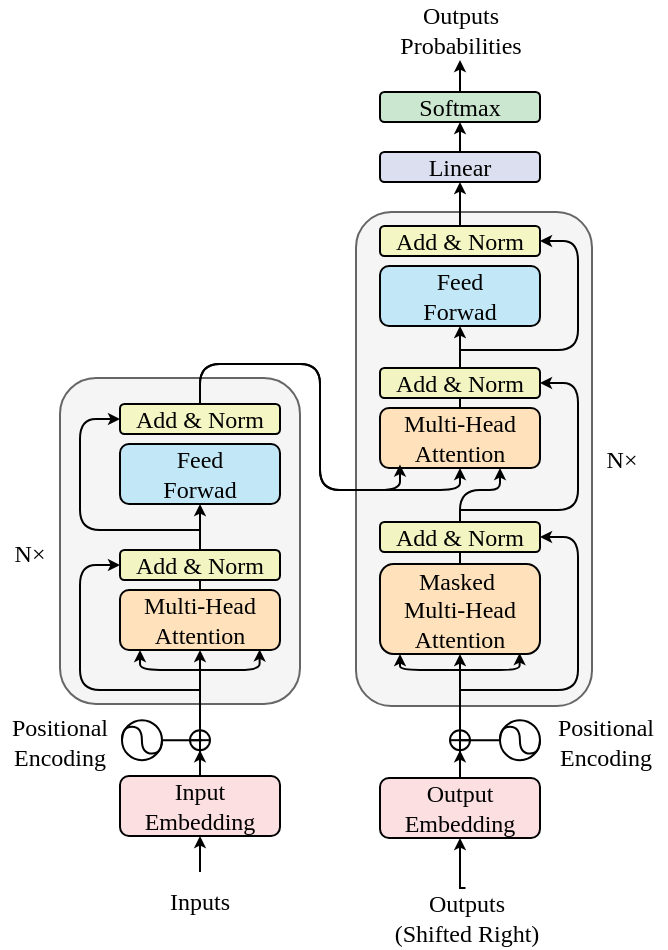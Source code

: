 <mxfile version="24.7.17">
  <diagram name="第 1 页" id="jiCCyVHoRuuDWaUez6bW">
    <mxGraphModel dx="875" dy="531" grid="1" gridSize="10" guides="1" tooltips="1" connect="1" arrows="1" fold="1" page="1" pageScale="1" pageWidth="827" pageHeight="1169" math="0" shadow="0">
      <root>
        <mxCell id="0" />
        <mxCell id="1" parent="0" />
        <mxCell id="Zt5lVVZnEz9uS3QHHJpR-75" value="" style="rounded=1;whiteSpace=wrap;html=1;fillColor=#f5f5f5;fontColor=#333333;strokeColor=#666666;fontFamily=Times New Roman;" parent="1" vertex="1">
          <mxGeometry x="278" y="571" width="118" height="247" as="geometry" />
        </mxCell>
        <mxCell id="Zt5lVVZnEz9uS3QHHJpR-66" style="edgeStyle=orthogonalEdgeStyle;rounded=1;orthogonalLoop=1;jettySize=auto;html=1;entryX=1;entryY=0.5;entryDx=0;entryDy=0;fontFamily=Times New Roman;endSize=3;curved=0;" parent="1" target="Zt5lVVZnEz9uS3QHHJpR-55" edge="1">
          <mxGeometry relative="1" as="geometry">
            <mxPoint x="330" y="720" as="sourcePoint" />
            <mxPoint x="407" y="904" as="targetPoint" />
            <Array as="points">
              <mxPoint x="330" y="720" />
              <mxPoint x="389" y="720" />
              <mxPoint x="389" y="656" />
            </Array>
          </mxGeometry>
        </mxCell>
        <mxCell id="Zt5lVVZnEz9uS3QHHJpR-51" value="" style="rounded=1;whiteSpace=wrap;html=1;fillColor=#f5f5f5;fontColor=#333333;strokeColor=#666666;fontFamily=Times New Roman;" parent="1" vertex="1">
          <mxGeometry x="130" y="654" width="120" height="163" as="geometry" />
        </mxCell>
        <mxCell id="Zt5lVVZnEz9uS3QHHJpR-5" style="edgeStyle=orthogonalEdgeStyle;rounded=0;orthogonalLoop=1;jettySize=auto;html=1;exitX=0.5;exitY=0;exitDx=0;exitDy=0;entryX=0.5;entryY=1;entryDx=0;entryDy=0;strokeWidth=1;fontFamily=Times New Roman;endSize=3;" parent="1" source="Zt5lVVZnEz9uS3QHHJpR-1" target="Zt5lVVZnEz9uS3QHHJpR-2" edge="1">
          <mxGeometry relative="1" as="geometry" />
        </mxCell>
        <mxCell id="Zt5lVVZnEz9uS3QHHJpR-1" value="Multi-Head Attention" style="rounded=1;whiteSpace=wrap;html=1;fontFamily=Times New Roman;fillColor=#ffe1bb;strokeColor=#000000;strokeWidth=1;" parent="1" vertex="1">
          <mxGeometry x="160" y="760" width="80" height="30" as="geometry" />
        </mxCell>
        <mxCell id="Zt5lVVZnEz9uS3QHHJpR-2" value="Feed&lt;div&gt;Forwad&lt;/div&gt;" style="rounded=1;whiteSpace=wrap;html=1;fontFamily=Times New Roman;strokeWidth=1;fillColor=#c2e7f7;" parent="1" vertex="1">
          <mxGeometry x="160" y="687" width="80" height="30" as="geometry" />
        </mxCell>
        <mxCell id="Zt5lVVZnEz9uS3QHHJpR-30" style="edgeStyle=orthogonalEdgeStyle;rounded=1;orthogonalLoop=1;jettySize=auto;html=1;entryX=0;entryY=0.5;entryDx=0;entryDy=0;fontFamily=Times New Roman;endSize=3;curved=0;" parent="1" target="Zt5lVVZnEz9uS3QHHJpR-4" edge="1">
          <mxGeometry relative="1" as="geometry">
            <Array as="points">
              <mxPoint x="200" y="730" />
              <mxPoint x="140" y="730" />
              <mxPoint x="140" y="675" />
            </Array>
            <mxPoint x="200" y="730" as="sourcePoint" />
          </mxGeometry>
        </mxCell>
        <mxCell id="Zt5lVVZnEz9uS3QHHJpR-3" value="Add &amp;amp; Norm" style="rounded=1;whiteSpace=wrap;html=1;fontFamily=Times New Roman;fillColor=#f2f4c2;strokeColor=#000000;strokeWidth=1;" parent="1" vertex="1">
          <mxGeometry x="160" y="740" width="80" height="15" as="geometry" />
        </mxCell>
        <mxCell id="Zt5lVVZnEz9uS3QHHJpR-4" value="Add &amp;amp; Norm" style="rounded=1;whiteSpace=wrap;html=1;fontFamily=Times New Roman;strokeWidth=1;fillColor=#f4f6c3;" parent="1" vertex="1">
          <mxGeometry x="160" y="667" width="80" height="15" as="geometry" />
        </mxCell>
        <mxCell id="Zt5lVVZnEz9uS3QHHJpR-21" style="edgeStyle=orthogonalEdgeStyle;rounded=0;orthogonalLoop=1;jettySize=auto;html=1;entryX=0.5;entryY=1;entryDx=0;entryDy=0;fontFamily=Times New Roman;endSize=3;" parent="1" source="Zt5lVVZnEz9uS3QHHJpR-8" target="Zt5lVVZnEz9uS3QHHJpR-1" edge="1">
          <mxGeometry relative="1" as="geometry" />
        </mxCell>
        <mxCell id="Zt5lVVZnEz9uS3QHHJpR-25" style="edgeStyle=orthogonalEdgeStyle;rounded=1;orthogonalLoop=1;jettySize=auto;html=1;entryX=0.873;entryY=0.99;entryDx=0;entryDy=0;entryPerimeter=0;fontFamily=Times New Roman;endSize=3;curved=0;" parent="1" target="Zt5lVVZnEz9uS3QHHJpR-1" edge="1">
          <mxGeometry relative="1" as="geometry">
            <Array as="points">
              <mxPoint x="200" y="800" />
              <mxPoint x="230" y="800" />
            </Array>
            <mxPoint x="200" y="800" as="sourcePoint" />
          </mxGeometry>
        </mxCell>
        <mxCell id="Zt5lVVZnEz9uS3QHHJpR-28" style="edgeStyle=orthogonalEdgeStyle;rounded=1;orthogonalLoop=1;jettySize=auto;html=1;entryX=0;entryY=0.5;entryDx=0;entryDy=0;fontFamily=Times New Roman;endSize=3;curved=0;" parent="1" target="Zt5lVVZnEz9uS3QHHJpR-3" edge="1">
          <mxGeometry relative="1" as="geometry">
            <Array as="points">
              <mxPoint x="200" y="810" />
              <mxPoint x="140" y="810" />
              <mxPoint x="140" y="748" />
            </Array>
            <mxPoint x="200" y="810" as="sourcePoint" />
          </mxGeometry>
        </mxCell>
        <mxCell id="Zt5lVVZnEz9uS3QHHJpR-8" value="" style="shape=orEllipse;perimeter=ellipsePerimeter;whiteSpace=wrap;html=1;backgroundOutline=1;fontFamily=Times New Roman;" parent="1" vertex="1">
          <mxGeometry x="195" y="830.09" width="10" height="10" as="geometry" />
        </mxCell>
        <mxCell id="Zt5lVVZnEz9uS3QHHJpR-19" style="edgeStyle=orthogonalEdgeStyle;rounded=0;orthogonalLoop=1;jettySize=auto;html=1;entryX=0.5;entryY=1;entryDx=0;entryDy=0;fontFamily=Times New Roman;endSize=3;" parent="1" source="Zt5lVVZnEz9uS3QHHJpR-18" target="Zt5lVVZnEz9uS3QHHJpR-8" edge="1">
          <mxGeometry relative="1" as="geometry" />
        </mxCell>
        <mxCell id="Zt5lVVZnEz9uS3QHHJpR-18" value="Input&lt;div&gt;Embedding&lt;/div&gt;" style="rounded=1;whiteSpace=wrap;html=1;fontFamily=Times New Roman;fillColor=#fcdfe1;strokeColor=#000000;strokeWidth=1;" parent="1" vertex="1">
          <mxGeometry x="160" y="853" width="80" height="30" as="geometry" />
        </mxCell>
        <mxCell id="Zt5lVVZnEz9uS3QHHJpR-27" style="edgeStyle=orthogonalEdgeStyle;rounded=0;orthogonalLoop=1;jettySize=auto;html=1;entryX=0;entryY=0.5;entryDx=0;entryDy=0;endArrow=none;endFill=0;fontFamily=Times New Roman;" parent="1" source="Zt5lVVZnEz9uS3QHHJpR-9" target="Zt5lVVZnEz9uS3QHHJpR-8" edge="1">
          <mxGeometry relative="1" as="geometry" />
        </mxCell>
        <mxCell id="Zt5lVVZnEz9uS3QHHJpR-9" value="" style="ellipse;whiteSpace=wrap;html=1;aspect=fixed;movable=1;resizable=1;rotatable=1;deletable=1;editable=1;locked=0;connectable=1;container=0;fontFamily=Times New Roman;" parent="1" vertex="1">
          <mxGeometry x="161" y="825.09" width="20" height="20" as="geometry" />
        </mxCell>
        <mxCell id="Zt5lVVZnEz9uS3QHHJpR-16" value="" style="endArrow=none;html=1;rounded=0;edgeStyle=orthogonalEdgeStyle;curved=1;movable=1;resizable=1;rotatable=1;deletable=1;editable=1;locked=0;connectable=1;fontFamily=Times New Roman;" parent="1" edge="1">
          <mxGeometry width="50" height="50" relative="1" as="geometry">
            <mxPoint x="160.97" y="835.083" as="sourcePoint" />
            <mxPoint x="180.97" y="835.083" as="targetPoint" />
            <Array as="points">
              <mxPoint x="160.97" y="828.417" />
              <mxPoint x="170.97" y="828.417" />
              <mxPoint x="170.97" y="841.75" />
              <mxPoint x="180.97" y="841.75" />
            </Array>
          </mxGeometry>
        </mxCell>
        <mxCell id="Zt5lVVZnEz9uS3QHHJpR-24" style="edgeStyle=orthogonalEdgeStyle;rounded=0;orthogonalLoop=1;jettySize=auto;html=1;exitX=0.5;exitY=0;exitDx=0;exitDy=0;entryX=0.5;entryY=1;entryDx=0;entryDy=0;fontFamily=Times New Roman;endSize=3;" parent="1" source="Zt5lVVZnEz9uS3QHHJpR-23" target="Zt5lVVZnEz9uS3QHHJpR-18" edge="1">
          <mxGeometry relative="1" as="geometry" />
        </mxCell>
        <mxCell id="Zt5lVVZnEz9uS3QHHJpR-23" value="Inputs" style="text;html=1;align=center;verticalAlign=middle;whiteSpace=wrap;rounded=0;fontFamily=Times New Roman;" parent="1" vertex="1">
          <mxGeometry x="170" y="901" width="60" height="30" as="geometry" />
        </mxCell>
        <mxCell id="Zt5lVVZnEz9uS3QHHJpR-26" style="edgeStyle=orthogonalEdgeStyle;rounded=1;orthogonalLoop=1;jettySize=auto;html=1;entryX=0.125;entryY=1;entryDx=0;entryDy=0;entryPerimeter=0;fontFamily=Times New Roman;endSize=3;curved=0;" parent="1" target="Zt5lVVZnEz9uS3QHHJpR-1" edge="1">
          <mxGeometry relative="1" as="geometry">
            <Array as="points">
              <mxPoint x="200" y="800" />
              <mxPoint x="170" y="800" />
            </Array>
            <mxPoint x="200" y="800" as="sourcePoint" />
          </mxGeometry>
        </mxCell>
        <mxCell id="Zt5lVVZnEz9uS3QHHJpR-32" value="Masked&amp;nbsp;&lt;div&gt;Multi-Head Attention&lt;/div&gt;" style="rounded=1;whiteSpace=wrap;html=1;fontFamily=Times New Roman;fillColor=#ffe1bb;strokeColor=#000000;strokeWidth=1;" parent="1" vertex="1">
          <mxGeometry x="290" y="747" width="80" height="45" as="geometry" />
        </mxCell>
        <mxCell id="Zt5lVVZnEz9uS3QHHJpR-33" value="Feed&lt;div&gt;Forwad&lt;/div&gt;" style="rounded=1;whiteSpace=wrap;html=1;fontFamily=Times New Roman;strokeWidth=1;fillColor=#c2e7f7;" parent="1" vertex="1">
          <mxGeometry x="290" y="598" width="80" height="30" as="geometry" />
        </mxCell>
        <mxCell id="Zt5lVVZnEz9uS3QHHJpR-36" value="Add &amp;amp; Norm" style="rounded=1;whiteSpace=wrap;html=1;fontFamily=Times New Roman;strokeWidth=1;fillColor=#f4f6c3;" parent="1" vertex="1">
          <mxGeometry x="290" y="578" width="80" height="15" as="geometry" />
        </mxCell>
        <mxCell id="Zt5lVVZnEz9uS3QHHJpR-37" style="edgeStyle=orthogonalEdgeStyle;rounded=0;orthogonalLoop=1;jettySize=auto;html=1;entryX=0.5;entryY=1;entryDx=0;entryDy=0;fontFamily=Times New Roman;targetPerimeterSpacing=1;endSize=3;" parent="1" source="Zt5lVVZnEz9uS3QHHJpR-40" target="Zt5lVVZnEz9uS3QHHJpR-32" edge="1">
          <mxGeometry relative="1" as="geometry" />
        </mxCell>
        <mxCell id="Zt5lVVZnEz9uS3QHHJpR-38" style="edgeStyle=orthogonalEdgeStyle;rounded=1;orthogonalLoop=1;jettySize=auto;html=1;entryX=0.873;entryY=0.99;entryDx=0;entryDy=0;entryPerimeter=0;fontFamily=Times New Roman;targetPerimeterSpacing=1;endSize=3;curved=0;" parent="1" target="Zt5lVVZnEz9uS3QHHJpR-32" edge="1">
          <mxGeometry relative="1" as="geometry">
            <Array as="points">
              <mxPoint x="330" y="800" />
              <mxPoint x="360" y="800" />
            </Array>
            <mxPoint x="330" y="800" as="sourcePoint" />
          </mxGeometry>
        </mxCell>
        <mxCell id="Zt5lVVZnEz9uS3QHHJpR-39" style="edgeStyle=orthogonalEdgeStyle;rounded=1;orthogonalLoop=1;jettySize=auto;html=1;fontFamily=Times New Roman;endSize=3;entryX=1;entryY=0.5;entryDx=0;entryDy=0;curved=0;" parent="1" target="Zt5lVVZnEz9uS3QHHJpR-35" edge="1">
          <mxGeometry relative="1" as="geometry">
            <Array as="points">
              <mxPoint x="330" y="810" />
              <mxPoint x="389" y="810" />
              <mxPoint x="389" y="734" />
            </Array>
            <mxPoint x="369" y="748" as="targetPoint" />
            <mxPoint x="330" y="810" as="sourcePoint" />
          </mxGeometry>
        </mxCell>
        <mxCell id="Zt5lVVZnEz9uS3QHHJpR-40" value="" style="shape=orEllipse;perimeter=ellipsePerimeter;whiteSpace=wrap;html=1;backgroundOutline=1;fontFamily=Times New Roman;" parent="1" vertex="1">
          <mxGeometry x="325" y="830.09" width="10" height="10" as="geometry" />
        </mxCell>
        <mxCell id="Zt5lVVZnEz9uS3QHHJpR-41" style="edgeStyle=orthogonalEdgeStyle;rounded=0;orthogonalLoop=1;jettySize=auto;html=1;entryX=0.5;entryY=1;entryDx=0;entryDy=0;fontFamily=Times New Roman;endSize=3;" parent="1" source="Zt5lVVZnEz9uS3QHHJpR-42" target="Zt5lVVZnEz9uS3QHHJpR-40" edge="1">
          <mxGeometry relative="1" as="geometry" />
        </mxCell>
        <mxCell id="Zt5lVVZnEz9uS3QHHJpR-42" value="Output&lt;div&gt;Embedding&lt;/div&gt;" style="rounded=1;whiteSpace=wrap;html=1;fontFamily=Times New Roman;fillColor=#fcdfe1;strokeColor=#000000;strokeWidth=1;" parent="1" vertex="1">
          <mxGeometry x="290" y="854" width="80" height="30" as="geometry" />
        </mxCell>
        <mxCell id="Zt5lVVZnEz9uS3QHHJpR-43" style="edgeStyle=orthogonalEdgeStyle;rounded=0;orthogonalLoop=1;jettySize=auto;html=1;entryX=1;entryY=0.5;entryDx=0;entryDy=0;endArrow=none;endFill=0;fontFamily=Times New Roman;" parent="1" source="Zt5lVVZnEz9uS3QHHJpR-44" target="Zt5lVVZnEz9uS3QHHJpR-40" edge="1">
          <mxGeometry relative="1" as="geometry" />
        </mxCell>
        <mxCell id="Zt5lVVZnEz9uS3QHHJpR-44" value="" style="ellipse;whiteSpace=wrap;html=1;aspect=fixed;movable=1;resizable=1;rotatable=1;deletable=1;editable=1;locked=0;connectable=1;container=0;fontFamily=Times New Roman;" parent="1" vertex="1">
          <mxGeometry x="350" y="825.09" width="20" height="20" as="geometry" />
        </mxCell>
        <mxCell id="Zt5lVVZnEz9uS3QHHJpR-45" value="" style="endArrow=none;html=1;rounded=0;edgeStyle=orthogonalEdgeStyle;curved=1;movable=1;resizable=1;rotatable=1;deletable=1;editable=1;locked=0;connectable=1;fontFamily=Times New Roman;" parent="1" edge="1">
          <mxGeometry width="50" height="50" relative="1" as="geometry">
            <mxPoint x="349.97" y="835.083" as="sourcePoint" />
            <mxPoint x="369.97" y="835.083" as="targetPoint" />
            <Array as="points">
              <mxPoint x="349.97" y="828.417" />
              <mxPoint x="359.97" y="828.417" />
              <mxPoint x="359.97" y="841.75" />
              <mxPoint x="369.97" y="841.75" />
            </Array>
          </mxGeometry>
        </mxCell>
        <mxCell id="Zt5lVVZnEz9uS3QHHJpR-46" style="edgeStyle=orthogonalEdgeStyle;rounded=0;orthogonalLoop=1;jettySize=auto;html=1;exitX=0.5;exitY=0;exitDx=0;exitDy=0;entryX=0.5;entryY=1;entryDx=0;entryDy=0;fontFamily=Times New Roman;endSize=3;" parent="1" source="Zt5lVVZnEz9uS3QHHJpR-47" target="Zt5lVVZnEz9uS3QHHJpR-42" edge="1">
          <mxGeometry relative="1" as="geometry" />
        </mxCell>
        <mxCell id="Zt5lVVZnEz9uS3QHHJpR-47" value="Outputs&lt;div&gt;(Shifted Right)&lt;/div&gt;" style="text;html=1;align=center;verticalAlign=middle;whiteSpace=wrap;rounded=0;fontFamily=Times New Roman;" parent="1" vertex="1">
          <mxGeometry x="295.5" y="909" width="74.5" height="30" as="geometry" />
        </mxCell>
        <mxCell id="Zt5lVVZnEz9uS3QHHJpR-48" style="edgeStyle=orthogonalEdgeStyle;rounded=1;orthogonalLoop=1;jettySize=auto;html=1;entryX=0.125;entryY=1;entryDx=0;entryDy=0;entryPerimeter=0;fontFamily=Times New Roman;targetPerimeterSpacing=1;endSize=3;curved=0;" parent="1" target="Zt5lVVZnEz9uS3QHHJpR-32" edge="1">
          <mxGeometry relative="1" as="geometry">
            <Array as="points">
              <mxPoint x="330" y="800" />
              <mxPoint x="300" y="800" />
            </Array>
            <mxPoint x="330" y="800" as="sourcePoint" />
          </mxGeometry>
        </mxCell>
        <mxCell id="Zt5lVVZnEz9uS3QHHJpR-52" value="Positional&lt;div&gt;Encoding&lt;/div&gt;" style="text;html=1;align=center;verticalAlign=middle;whiteSpace=wrap;rounded=0;fontFamily=Times New Roman;" parent="1" vertex="1">
          <mxGeometry x="100" y="821" width="60" height="30" as="geometry" />
        </mxCell>
        <mxCell id="Zt5lVVZnEz9uS3QHHJpR-53" value="Positional&lt;div&gt;Encoding&lt;/div&gt;" style="text;html=1;align=center;verticalAlign=middle;whiteSpace=wrap;rounded=0;fontFamily=Times New Roman;" parent="1" vertex="1">
          <mxGeometry x="373" y="821" width="60" height="30" as="geometry" />
        </mxCell>
        <mxCell id="Zt5lVVZnEz9uS3QHHJpR-54" value="Multi-Head Attention" style="rounded=1;whiteSpace=wrap;html=1;fontFamily=Times New Roman;fillColor=#ffe1bb;strokeColor=#000000;strokeWidth=1;" parent="1" vertex="1">
          <mxGeometry x="290" y="669" width="80" height="30" as="geometry" />
        </mxCell>
        <mxCell id="Zt5lVVZnEz9uS3QHHJpR-58" style="edgeStyle=orthogonalEdgeStyle;rounded=1;orthogonalLoop=1;jettySize=auto;html=1;exitX=0.5;exitY=0;exitDx=0;exitDy=0;strokeWidth=1;fontFamily=Times New Roman;endSize=3;entryX=0.5;entryY=1;entryDx=0;entryDy=0;curved=0;" parent="1" source="Zt5lVVZnEz9uS3QHHJpR-4" target="Zt5lVVZnEz9uS3QHHJpR-54" edge="1">
          <mxGeometry relative="1" as="geometry">
            <mxPoint x="210" y="770" as="sourcePoint" />
            <mxPoint x="320" y="710" as="targetPoint" />
            <Array as="points">
              <mxPoint x="200" y="647" />
              <mxPoint x="260" y="647" />
              <mxPoint x="260" y="710" />
              <mxPoint x="330" y="710" />
            </Array>
          </mxGeometry>
        </mxCell>
        <mxCell id="Zt5lVVZnEz9uS3QHHJpR-61" style="edgeStyle=orthogonalEdgeStyle;rounded=1;orthogonalLoop=1;jettySize=auto;html=1;entryX=0.132;entryY=0.944;entryDx=0;entryDy=0;fontFamily=Times New Roman;endSize=3;entryPerimeter=0;exitX=0.5;exitY=0;exitDx=0;exitDy=0;curved=0;" parent="1" source="Zt5lVVZnEz9uS3QHHJpR-4" target="Zt5lVVZnEz9uS3QHHJpR-54" edge="1">
          <mxGeometry relative="1" as="geometry">
            <mxPoint x="210" y="863" as="sourcePoint" />
            <mxPoint x="210" y="850" as="targetPoint" />
            <Array as="points">
              <mxPoint x="200" y="647" />
              <mxPoint x="260" y="647" />
              <mxPoint x="260" y="710" />
              <mxPoint x="300" y="710" />
              <mxPoint x="300" y="697" />
            </Array>
          </mxGeometry>
        </mxCell>
        <mxCell id="Zt5lVVZnEz9uS3QHHJpR-65" style="edgeStyle=orthogonalEdgeStyle;rounded=0;orthogonalLoop=1;jettySize=auto;html=1;entryX=0.5;entryY=1;entryDx=0;entryDy=0;fontFamily=Times New Roman;endSize=3;exitX=0.5;exitY=0;exitDx=0;exitDy=0;" parent="1" source="Zt5lVVZnEz9uS3QHHJpR-54" target="Zt5lVVZnEz9uS3QHHJpR-33" edge="1">
          <mxGeometry relative="1" as="geometry">
            <mxPoint x="407" y="930" as="sourcePoint" />
            <mxPoint x="407" y="904" as="targetPoint" />
          </mxGeometry>
        </mxCell>
        <mxCell id="Zt5lVVZnEz9uS3QHHJpR-67" style="edgeStyle=orthogonalEdgeStyle;rounded=1;orthogonalLoop=1;jettySize=auto;html=1;entryX=1;entryY=0.5;entryDx=0;entryDy=0;fontFamily=Times New Roman;endSize=3;curved=0;" parent="1" target="Zt5lVVZnEz9uS3QHHJpR-36" edge="1">
          <mxGeometry relative="1" as="geometry">
            <mxPoint x="330" y="640" as="sourcePoint" />
            <mxPoint x="417" y="914" as="targetPoint" />
            <Array as="points">
              <mxPoint x="330" y="640" />
              <mxPoint x="389" y="640" />
              <mxPoint x="389" y="586" />
            </Array>
          </mxGeometry>
        </mxCell>
        <mxCell id="Zt5lVVZnEz9uS3QHHJpR-69" style="edgeStyle=orthogonalEdgeStyle;rounded=0;orthogonalLoop=1;jettySize=auto;html=1;entryX=0.5;entryY=1;entryDx=0;entryDy=0;fontFamily=Times New Roman;endSize=3;exitX=0.5;exitY=0;exitDx=0;exitDy=0;" parent="1" source="Zt5lVVZnEz9uS3QHHJpR-73" target="Zt5lVVZnEz9uS3QHHJpR-74" edge="1">
          <mxGeometry relative="1" as="geometry">
            <mxPoint x="417" y="940" as="sourcePoint" />
            <mxPoint x="417" y="914" as="targetPoint" />
          </mxGeometry>
        </mxCell>
        <mxCell id="Zt5lVVZnEz9uS3QHHJpR-70" style="edgeStyle=orthogonalEdgeStyle;rounded=0;orthogonalLoop=1;jettySize=auto;html=1;entryX=0.5;entryY=1;entryDx=0;entryDy=0;fontFamily=Times New Roman;endSize=3;exitX=0.5;exitY=0;exitDx=0;exitDy=0;" parent="1" source="Zt5lVVZnEz9uS3QHHJpR-72" target="Zt5lVVZnEz9uS3QHHJpR-73" edge="1">
          <mxGeometry relative="1" as="geometry">
            <mxPoint x="427" y="950" as="sourcePoint" />
            <mxPoint x="427" y="924" as="targetPoint" />
          </mxGeometry>
        </mxCell>
        <mxCell id="Zt5lVVZnEz9uS3QHHJpR-71" style="edgeStyle=orthogonalEdgeStyle;rounded=0;orthogonalLoop=1;jettySize=auto;html=1;entryX=0.5;entryY=1;entryDx=0;entryDy=0;fontFamily=Times New Roman;endSize=3;exitX=0.5;exitY=0;exitDx=0;exitDy=0;" parent="1" source="Zt5lVVZnEz9uS3QHHJpR-36" target="Zt5lVVZnEz9uS3QHHJpR-72" edge="1">
          <mxGeometry relative="1" as="geometry">
            <mxPoint x="437" y="960" as="sourcePoint" />
            <mxPoint x="437" y="934" as="targetPoint" />
          </mxGeometry>
        </mxCell>
        <mxCell id="Zt5lVVZnEz9uS3QHHJpR-72" value="Linear" style="rounded=1;whiteSpace=wrap;html=1;fontFamily=Times New Roman;strokeWidth=1;fillColor=#dcdff0;" parent="1" vertex="1">
          <mxGeometry x="290" y="541" width="80" height="15" as="geometry" />
        </mxCell>
        <mxCell id="Zt5lVVZnEz9uS3QHHJpR-73" value="Softmax" style="rounded=1;whiteSpace=wrap;html=1;fontFamily=Times New Roman;strokeWidth=1;fillColor=#cbe7d0;" parent="1" vertex="1">
          <mxGeometry x="290" y="511" width="80" height="15" as="geometry" />
        </mxCell>
        <mxCell id="Zt5lVVZnEz9uS3QHHJpR-74" value="Outputs&lt;div&gt;Probabilities&lt;/div&gt;" style="text;html=1;align=center;verticalAlign=middle;whiteSpace=wrap;rounded=0;fontFamily=Times New Roman;" parent="1" vertex="1">
          <mxGeometry x="295.5" y="465" width="69" height="30" as="geometry" />
        </mxCell>
        <mxCell id="Zt5lVVZnEz9uS3QHHJpR-76" value="" style="edgeStyle=orthogonalEdgeStyle;rounded=1;orthogonalLoop=1;jettySize=auto;html=1;exitX=0.5;exitY=0;exitDx=0;exitDy=0;entryX=0.75;entryY=1;entryDx=0;entryDy=0;strokeWidth=1;fontFamily=Times New Roman;endSize=3;curved=0;" parent="1" source="Zt5lVVZnEz9uS3QHHJpR-32" target="Zt5lVVZnEz9uS3QHHJpR-54" edge="1">
          <mxGeometry relative="1" as="geometry">
            <mxPoint x="330" y="747" as="sourcePoint" />
            <mxPoint x="359" y="700" as="targetPoint" />
            <Array as="points">
              <mxPoint x="330" y="710" />
              <mxPoint x="350" y="710" />
            </Array>
          </mxGeometry>
        </mxCell>
        <mxCell id="Zt5lVVZnEz9uS3QHHJpR-35" value="Add &amp;amp; Norm" style="rounded=1;whiteSpace=wrap;html=1;fontFamily=Times New Roman;fillColor=#f2f4c2;strokeColor=#000000;strokeWidth=1;" parent="1" vertex="1">
          <mxGeometry x="290" y="726" width="80" height="15" as="geometry" />
        </mxCell>
        <mxCell id="Zt5lVVZnEz9uS3QHHJpR-55" value="Add &amp;amp; Norm" style="rounded=1;whiteSpace=wrap;html=1;fontFamily=Times New Roman;fillColor=#f2f4c2;strokeColor=#000000;strokeWidth=1;" parent="1" vertex="1">
          <mxGeometry x="290" y="649" width="80" height="15" as="geometry" />
        </mxCell>
        <mxCell id="Zt5lVVZnEz9uS3QHHJpR-77" value="N×" style="text;html=1;align=center;verticalAlign=middle;whiteSpace=wrap;rounded=0;fontFamily=Times New Roman;" parent="1" vertex="1">
          <mxGeometry x="100" y="729" width="30" height="26" as="geometry" />
        </mxCell>
        <mxCell id="Zt5lVVZnEz9uS3QHHJpR-78" value="N×" style="text;html=1;align=center;verticalAlign=middle;whiteSpace=wrap;rounded=0;fontFamily=Times New Roman;" parent="1" vertex="1">
          <mxGeometry x="396" y="682" width="30" height="26" as="geometry" />
        </mxCell>
      </root>
    </mxGraphModel>
  </diagram>
</mxfile>
